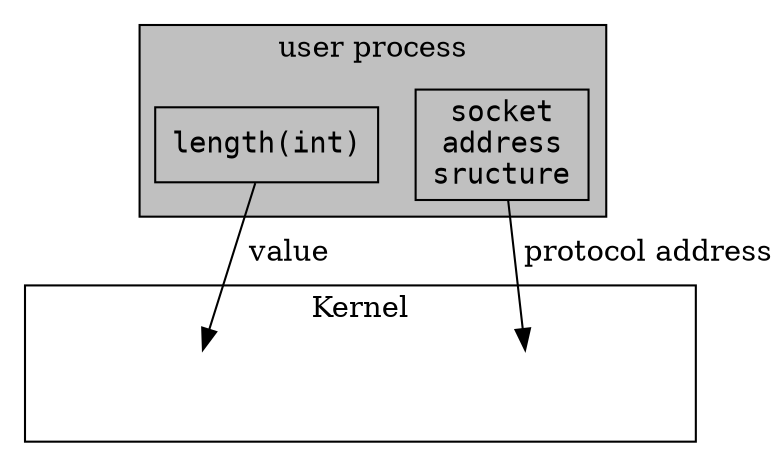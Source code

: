 digraph foo {
   subgraph cluster_core {
   bgcolor="grey";
   label="user process";
   node[shape="rect",fontname="Monaco, Consolas"];
   node_a[label = "length(int)"]
   node_b[label = "socket\naddress\nsructure"]
   }

   subgraph cluster_kernel {
   bgcolor="white";
   label="Kernel";
   node[shape="none",width=2]
   node_c[label = ""]
   node_d[label = ""]
   }

   node_a->node_c[label=" value"]
   node_b->node_d[label=" protocol address"]
}